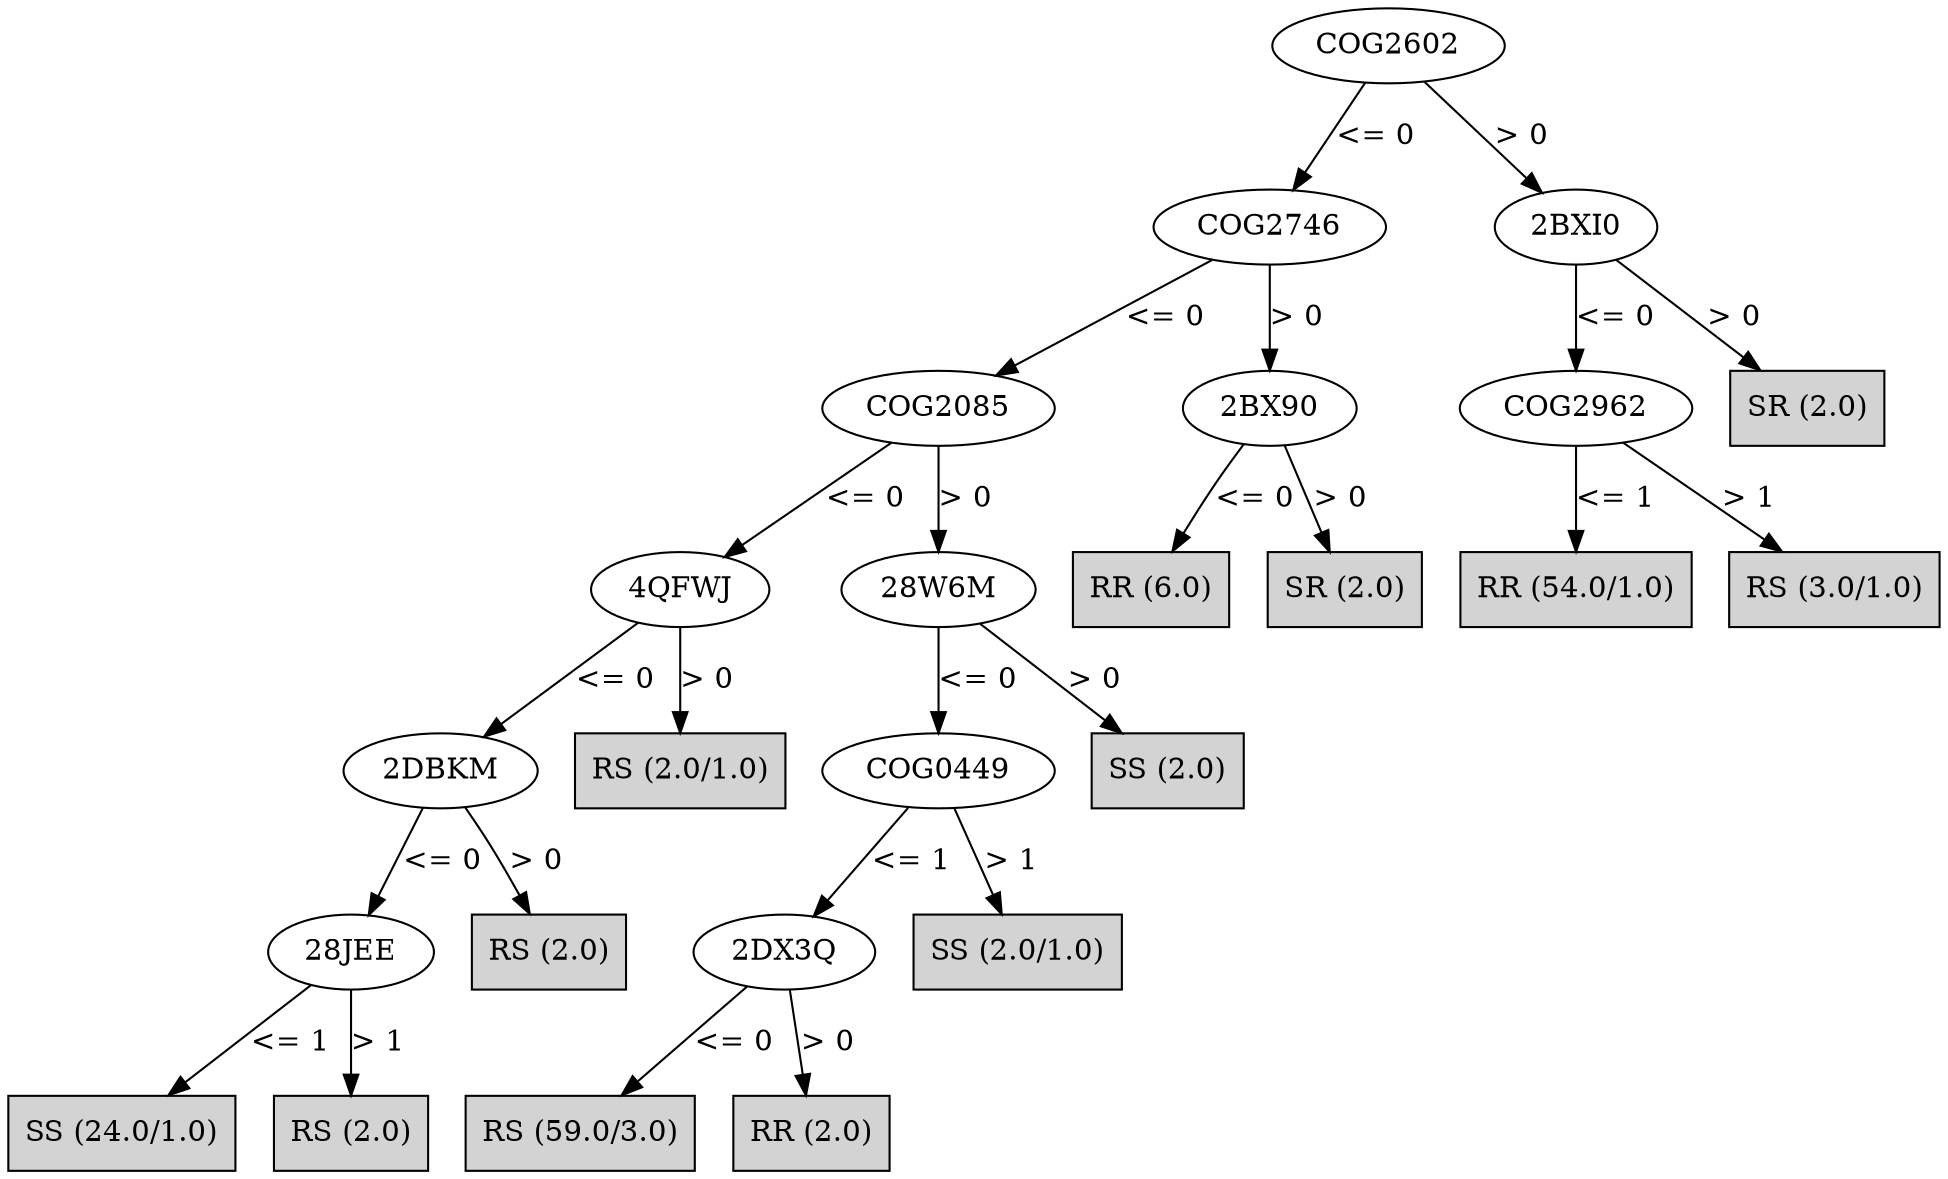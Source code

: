 digraph J48Tree {
N0 [label="COG2602" ]
N0->N1 [label="<= 0"]
N1 [label="COG2746" ]
N1->N2 [label="<= 0"]
N2 [label="COG2085" ]
N2->N3 [label="<= 0"]
N3 [label="4QFWJ" ]
N3->N4 [label="<= 0"]
N4 [label="2DBKM" ]
N4->N5 [label="<= 0"]
N5 [label="28JEE" ]
N5->N6 [label="<= 1"]
N6 [label="SS (24.0/1.0)" shape=box style=filled ]
N5->N7 [label="> 1"]
N7 [label="RS (2.0)" shape=box style=filled ]
N4->N8 [label="> 0"]
N8 [label="RS (2.0)" shape=box style=filled ]
N3->N9 [label="> 0"]
N9 [label="RS (2.0/1.0)" shape=box style=filled ]
N2->N10 [label="> 0"]
N10 [label="28W6M" ]
N10->N11 [label="<= 0"]
N11 [label="COG0449" ]
N11->N12 [label="<= 1"]
N12 [label="2DX3Q" ]
N12->N13 [label="<= 0"]
N13 [label="RS (59.0/3.0)" shape=box style=filled ]
N12->N14 [label="> 0"]
N14 [label="RR (2.0)" shape=box style=filled ]
N11->N15 [label="> 1"]
N15 [label="SS (2.0/1.0)" shape=box style=filled ]
N10->N16 [label="> 0"]
N16 [label="SS (2.0)" shape=box style=filled ]
N1->N17 [label="> 0"]
N17 [label="2BX90" ]
N17->N18 [label="<= 0"]
N18 [label="RR (6.0)" shape=box style=filled ]
N17->N19 [label="> 0"]
N19 [label="SR (2.0)" shape=box style=filled ]
N0->N20 [label="> 0"]
N20 [label="2BXI0" ]
N20->N21 [label="<= 0"]
N21 [label="COG2962" ]
N21->N22 [label="<= 1"]
N22 [label="RR (54.0/1.0)" shape=box style=filled ]
N21->N23 [label="> 1"]
N23 [label="RS (3.0/1.0)" shape=box style=filled ]
N20->N24 [label="> 0"]
N24 [label="SR (2.0)" shape=box style=filled ]
}

